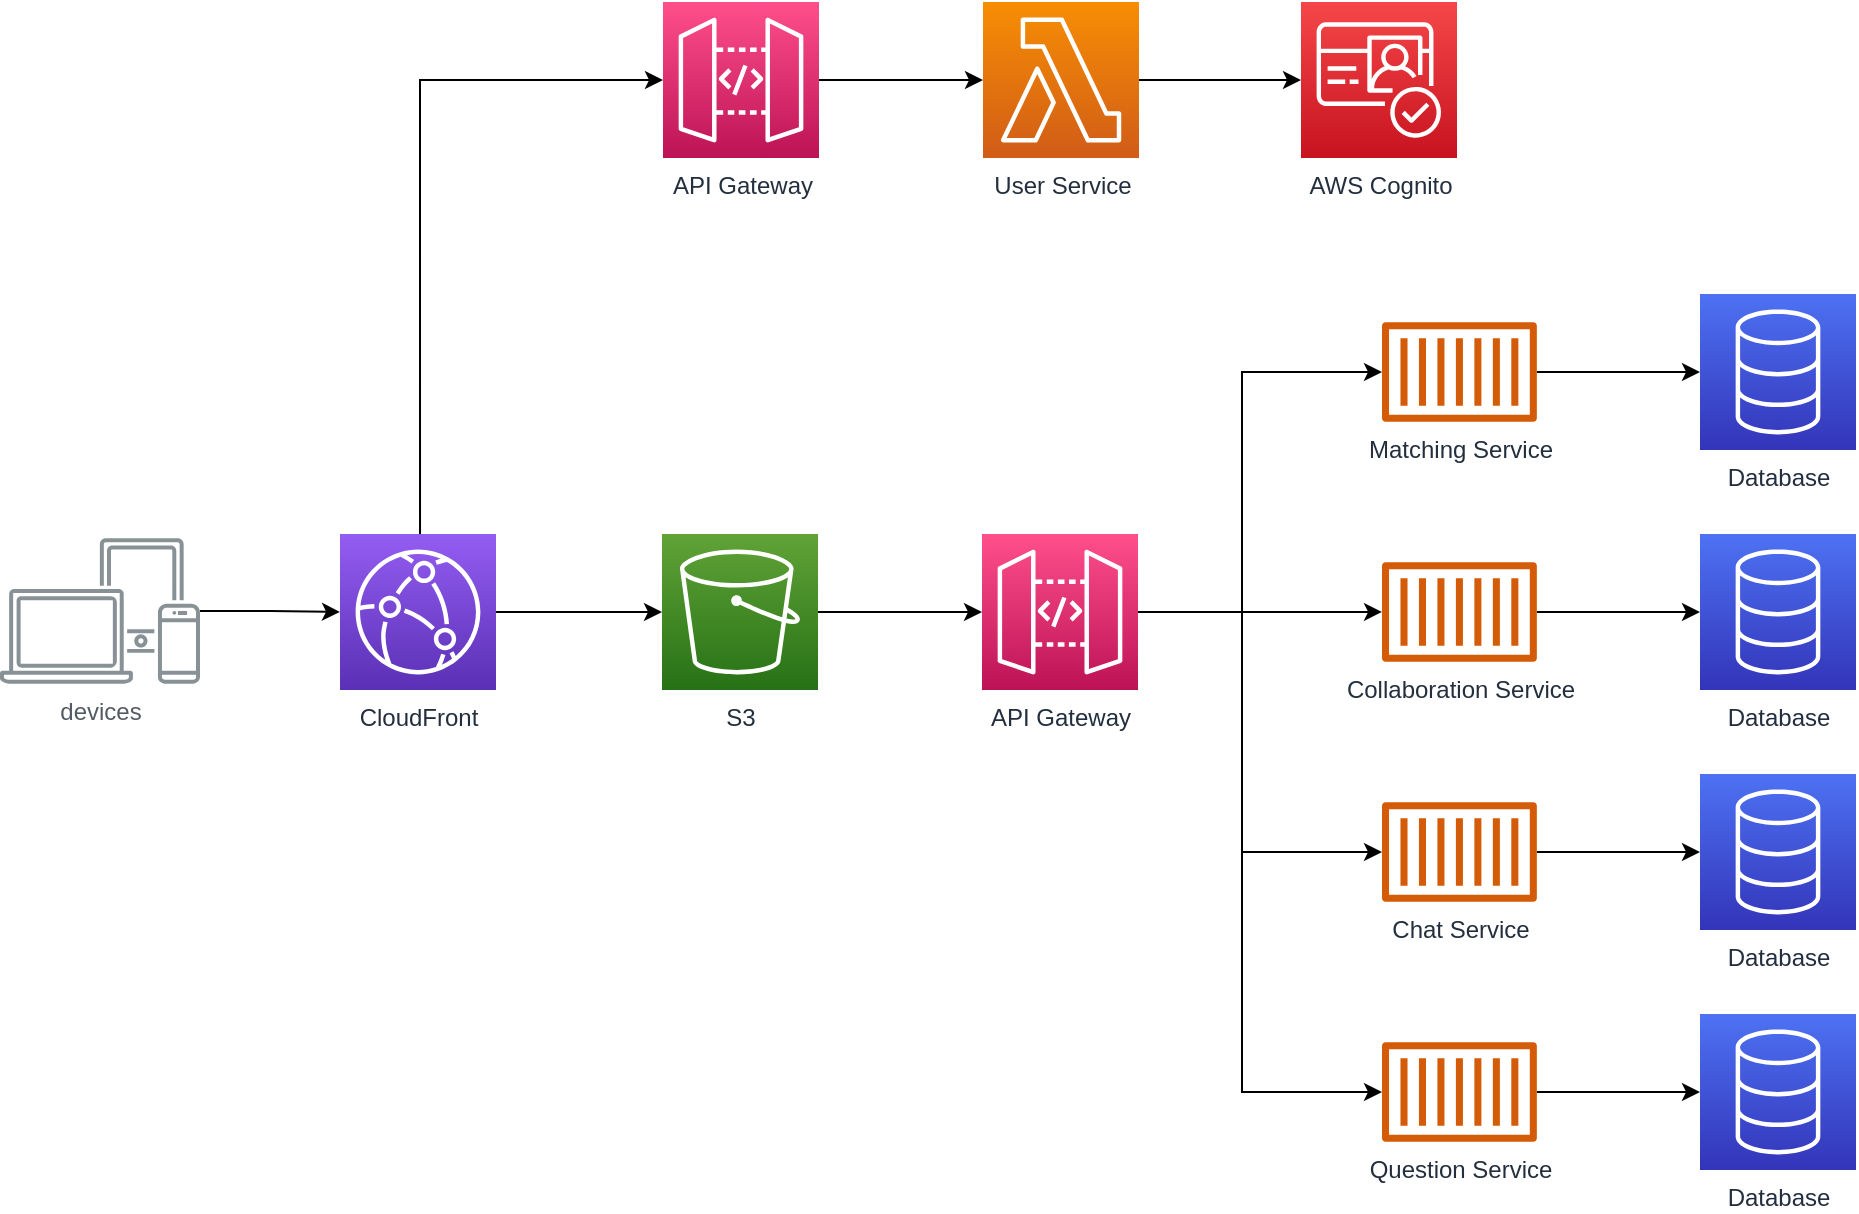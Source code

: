 <mxfile version="20.5.3" type="device" pages="3"><diagram id="Ht1M8jgEwFfnCIfOTk4-" name="Page-1"><mxGraphModel dx="1752" dy="806" grid="1" gridSize="10" guides="1" tooltips="1" connect="1" arrows="1" fold="1" page="1" pageScale="1" pageWidth="1169" pageHeight="827" math="0" shadow="0"><root><mxCell id="0"/><mxCell id="1" parent="0"/><mxCell id="OAlSMbP0hhztYqsrU0av-15" style="edgeStyle=orthogonalEdgeStyle;rounded=0;orthogonalLoop=1;jettySize=auto;html=1;" parent="1" source="OAlSMbP0hhztYqsrU0av-3" target="OAlSMbP0hhztYqsrU0av-8" edge="1"><mxGeometry relative="1" as="geometry"/></mxCell><mxCell id="OAlSMbP0hhztYqsrU0av-3" value="Matching Service" style="sketch=0;outlineConnect=0;fontColor=#232F3E;gradientColor=none;fillColor=#D45B07;strokeColor=none;dashed=0;verticalLabelPosition=bottom;verticalAlign=top;align=center;html=1;fontSize=12;fontStyle=0;aspect=fixed;pointerEvents=1;shape=mxgraph.aws4.container_1;" parent="1" vertex="1"><mxGeometry x="801" y="240" width="77.42" height="50" as="geometry"/></mxCell><mxCell id="OAlSMbP0hhztYqsrU0av-16" style="edgeStyle=orthogonalEdgeStyle;rounded=0;orthogonalLoop=1;jettySize=auto;html=1;" parent="1" source="OAlSMbP0hhztYqsrU0av-4" target="OAlSMbP0hhztYqsrU0av-9" edge="1"><mxGeometry relative="1" as="geometry"/></mxCell><mxCell id="OAlSMbP0hhztYqsrU0av-4" value="Collaboration Service" style="sketch=0;outlineConnect=0;fontColor=#232F3E;gradientColor=none;fillColor=#D45B07;strokeColor=none;dashed=0;verticalLabelPosition=bottom;verticalAlign=top;align=center;html=1;fontSize=12;fontStyle=0;aspect=fixed;pointerEvents=1;shape=mxgraph.aws4.container_1;" parent="1" vertex="1"><mxGeometry x="801" y="360" width="77.42" height="50" as="geometry"/></mxCell><mxCell id="OAlSMbP0hhztYqsrU0av-19" style="edgeStyle=orthogonalEdgeStyle;rounded=0;orthogonalLoop=1;jettySize=auto;html=1;" parent="1" source="OAlSMbP0hhztYqsrU0av-5" target="OAlSMbP0hhztYqsrU0av-10" edge="1"><mxGeometry relative="1" as="geometry"/></mxCell><mxCell id="OAlSMbP0hhztYqsrU0av-5" value="Chat Service" style="sketch=0;outlineConnect=0;fontColor=#232F3E;gradientColor=none;fillColor=#D45B07;strokeColor=none;dashed=0;verticalLabelPosition=bottom;verticalAlign=top;align=center;html=1;fontSize=12;fontStyle=0;aspect=fixed;pointerEvents=1;shape=mxgraph.aws4.container_1;" parent="1" vertex="1"><mxGeometry x="801" y="480" width="77.42" height="50" as="geometry"/></mxCell><mxCell id="OAlSMbP0hhztYqsrU0av-20" style="edgeStyle=orthogonalEdgeStyle;rounded=0;orthogonalLoop=1;jettySize=auto;html=1;" parent="1" source="OAlSMbP0hhztYqsrU0av-6" target="OAlSMbP0hhztYqsrU0av-11" edge="1"><mxGeometry relative="1" as="geometry"/></mxCell><mxCell id="OAlSMbP0hhztYqsrU0av-6" value="Question Service" style="sketch=0;outlineConnect=0;fontColor=#232F3E;gradientColor=none;fillColor=#D45B07;strokeColor=none;dashed=0;verticalLabelPosition=bottom;verticalAlign=top;align=center;html=1;fontSize=12;fontStyle=0;aspect=fixed;pointerEvents=1;shape=mxgraph.aws4.container_1;" parent="1" vertex="1"><mxGeometry x="801" y="600" width="77.42" height="50" as="geometry"/></mxCell><mxCell id="OAlSMbP0hhztYqsrU0av-8" value="Database" style="sketch=0;points=[[0,0,0],[0.25,0,0],[0.5,0,0],[0.75,0,0],[1,0,0],[0,1,0],[0.25,1,0],[0.5,1,0],[0.75,1,0],[1,1,0],[0,0.25,0],[0,0.5,0],[0,0.75,0],[1,0.25,0],[1,0.5,0],[1,0.75,0]];outlineConnect=0;fontColor=#232F3E;gradientColor=#4D72F3;gradientDirection=north;fillColor=#3334B9;strokeColor=#ffffff;dashed=0;verticalLabelPosition=bottom;verticalAlign=top;align=center;html=1;fontSize=12;fontStyle=0;aspect=fixed;shape=mxgraph.aws4.resourceIcon;resIcon=mxgraph.aws4.database;" parent="1" vertex="1"><mxGeometry x="960" y="226" width="78" height="78" as="geometry"/></mxCell><mxCell id="OAlSMbP0hhztYqsrU0av-9" value="Database" style="sketch=0;points=[[0,0,0],[0.25,0,0],[0.5,0,0],[0.75,0,0],[1,0,0],[0,1,0],[0.25,1,0],[0.5,1,0],[0.75,1,0],[1,1,0],[0,0.25,0],[0,0.5,0],[0,0.75,0],[1,0.25,0],[1,0.5,0],[1,0.75,0]];outlineConnect=0;fontColor=#232F3E;gradientColor=#4D72F3;gradientDirection=north;fillColor=#3334B9;strokeColor=#ffffff;dashed=0;verticalLabelPosition=bottom;verticalAlign=top;align=center;html=1;fontSize=12;fontStyle=0;aspect=fixed;shape=mxgraph.aws4.resourceIcon;resIcon=mxgraph.aws4.database;" parent="1" vertex="1"><mxGeometry x="960" y="346" width="78" height="78" as="geometry"/></mxCell><mxCell id="OAlSMbP0hhztYqsrU0av-10" value="Database" style="sketch=0;points=[[0,0,0],[0.25,0,0],[0.5,0,0],[0.75,0,0],[1,0,0],[0,1,0],[0.25,1,0],[0.5,1,0],[0.75,1,0],[1,1,0],[0,0.25,0],[0,0.5,0],[0,0.75,0],[1,0.25,0],[1,0.5,0],[1,0.75,0]];outlineConnect=0;fontColor=#232F3E;gradientColor=#4D72F3;gradientDirection=north;fillColor=#3334B9;strokeColor=#ffffff;dashed=0;verticalLabelPosition=bottom;verticalAlign=top;align=center;html=1;fontSize=12;fontStyle=0;aspect=fixed;shape=mxgraph.aws4.resourceIcon;resIcon=mxgraph.aws4.database;" parent="1" vertex="1"><mxGeometry x="960" y="466" width="78" height="78" as="geometry"/></mxCell><mxCell id="OAlSMbP0hhztYqsrU0av-11" value="Database" style="sketch=0;points=[[0,0,0],[0.25,0,0],[0.5,0,0],[0.75,0,0],[1,0,0],[0,1,0],[0.25,1,0],[0.5,1,0],[0.75,1,0],[1,1,0],[0,0.25,0],[0,0.5,0],[0,0.75,0],[1,0.25,0],[1,0.5,0],[1,0.75,0]];outlineConnect=0;fontColor=#232F3E;gradientColor=#4D72F3;gradientDirection=north;fillColor=#3334B9;strokeColor=#ffffff;dashed=0;verticalLabelPosition=bottom;verticalAlign=top;align=center;html=1;fontSize=12;fontStyle=0;aspect=fixed;shape=mxgraph.aws4.resourceIcon;resIcon=mxgraph.aws4.database;" parent="1" vertex="1"><mxGeometry x="960" y="586" width="78" height="78" as="geometry"/></mxCell><mxCell id="OAlSMbP0hhztYqsrU0av-23" style="edgeStyle=orthogonalEdgeStyle;rounded=0;orthogonalLoop=1;jettySize=auto;html=1;exitX=0.513;exitY=0;exitDx=0;exitDy=0;exitPerimeter=0;entryX=0;entryY=0.5;entryDx=0;entryDy=0;entryPerimeter=0;" parent="1" source="OAlSMbP0hhztYqsrU0av-30" target="r-WYDlEVK5MZurtj3cDr-5" edge="1"><mxGeometry relative="1" as="geometry"><Array as="points"><mxPoint x="320" y="119"/></Array><mxPoint x="470" y="145" as="targetPoint"/></mxGeometry></mxCell><mxCell id="OAlSMbP0hhztYqsrU0av-24" style="edgeStyle=orthogonalEdgeStyle;rounded=0;orthogonalLoop=1;jettySize=auto;html=1;" parent="1" source="OAlSMbP0hhztYqsrU0av-21" target="OAlSMbP0hhztYqsrU0av-3" edge="1"><mxGeometry relative="1" as="geometry"><Array as="points"><mxPoint x="731" y="385"/><mxPoint x="731" y="265"/></Array></mxGeometry></mxCell><mxCell id="OAlSMbP0hhztYqsrU0av-25" style="edgeStyle=orthogonalEdgeStyle;rounded=0;orthogonalLoop=1;jettySize=auto;html=1;" parent="1" source="OAlSMbP0hhztYqsrU0av-21" target="OAlSMbP0hhztYqsrU0av-4" edge="1"><mxGeometry relative="1" as="geometry"/></mxCell><mxCell id="OAlSMbP0hhztYqsrU0av-26" style="edgeStyle=orthogonalEdgeStyle;rounded=0;orthogonalLoop=1;jettySize=auto;html=1;" parent="1" source="OAlSMbP0hhztYqsrU0av-21" target="OAlSMbP0hhztYqsrU0av-5" edge="1"><mxGeometry relative="1" as="geometry"><Array as="points"><mxPoint x="731" y="385"/><mxPoint x="731" y="505"/></Array></mxGeometry></mxCell><mxCell id="OAlSMbP0hhztYqsrU0av-27" style="edgeStyle=orthogonalEdgeStyle;rounded=0;orthogonalLoop=1;jettySize=auto;html=1;" parent="1" source="OAlSMbP0hhztYqsrU0av-21" target="OAlSMbP0hhztYqsrU0av-6" edge="1"><mxGeometry relative="1" as="geometry"><Array as="points"><mxPoint x="731" y="385"/><mxPoint x="731" y="625"/></Array></mxGeometry></mxCell><mxCell id="OAlSMbP0hhztYqsrU0av-21" value="API Gateway" style="sketch=0;points=[[0,0,0],[0.25,0,0],[0.5,0,0],[0.75,0,0],[1,0,0],[0,1,0],[0.25,1,0],[0.5,1,0],[0.75,1,0],[1,1,0],[0,0.25,0],[0,0.5,0],[0,0.75,0],[1,0.25,0],[1,0.5,0],[1,0.75,0]];outlineConnect=0;fontColor=#232F3E;gradientColor=#FF4F8B;gradientDirection=north;fillColor=#BC1356;strokeColor=#ffffff;dashed=0;verticalLabelPosition=bottom;verticalAlign=top;align=center;html=1;fontSize=12;fontStyle=0;aspect=fixed;shape=mxgraph.aws4.resourceIcon;resIcon=mxgraph.aws4.api_gateway;" parent="1" vertex="1"><mxGeometry x="601" y="346" width="78" height="78" as="geometry"/></mxCell><mxCell id="OAlSMbP0hhztYqsrU0av-29" style="edgeStyle=orthogonalEdgeStyle;rounded=0;orthogonalLoop=1;jettySize=auto;html=1;entryX=0;entryY=0.5;entryDx=0;entryDy=0;entryPerimeter=0;" parent="1" source="OAlSMbP0hhztYqsrU0av-28" target="OAlSMbP0hhztYqsrU0av-21" edge="1"><mxGeometry relative="1" as="geometry"/></mxCell><mxCell id="OAlSMbP0hhztYqsrU0av-28" value="S3" style="sketch=0;points=[[0,0,0],[0.25,0,0],[0.5,0,0],[0.75,0,0],[1,0,0],[0,1,0],[0.25,1,0],[0.5,1,0],[0.75,1,0],[1,1,0],[0,0.25,0],[0,0.5,0],[0,0.75,0],[1,0.25,0],[1,0.5,0],[1,0.75,0]];outlineConnect=0;fontColor=#232F3E;gradientColor=#60A337;gradientDirection=north;fillColor=#277116;strokeColor=#ffffff;dashed=0;verticalLabelPosition=bottom;verticalAlign=top;align=center;html=1;fontSize=12;fontStyle=0;aspect=fixed;shape=mxgraph.aws4.resourceIcon;resIcon=mxgraph.aws4.s3;" parent="1" vertex="1"><mxGeometry x="441" y="346" width="78" height="78" as="geometry"/></mxCell><mxCell id="OAlSMbP0hhztYqsrU0av-31" value="" style="edgeStyle=orthogonalEdgeStyle;rounded=0;orthogonalLoop=1;jettySize=auto;html=1;" parent="1" source="OAlSMbP0hhztYqsrU0av-30" target="OAlSMbP0hhztYqsrU0av-28" edge="1"><mxGeometry relative="1" as="geometry"/></mxCell><mxCell id="OAlSMbP0hhztYqsrU0av-30" value="CloudFront" style="sketch=0;points=[[0,0,0],[0.25,0,0],[0.5,0,0],[0.75,0,0],[1,0,0],[0,1,0],[0.25,1,0],[0.5,1,0],[0.75,1,0],[1,1,0],[0,0.25,0],[0,0.5,0],[0,0.75,0],[1,0.25,0],[1,0.5,0],[1,0.75,0]];outlineConnect=0;fontColor=#232F3E;gradientColor=#945DF2;gradientDirection=north;fillColor=#5A30B5;strokeColor=#ffffff;dashed=0;verticalLabelPosition=bottom;verticalAlign=top;align=center;html=1;fontSize=12;fontStyle=0;aspect=fixed;shape=mxgraph.aws4.resourceIcon;resIcon=mxgraph.aws4.cloudfront;" parent="1" vertex="1"><mxGeometry x="280" y="346" width="78" height="78" as="geometry"/></mxCell><mxCell id="OAlSMbP0hhztYqsrU0av-34" style="edgeStyle=orthogonalEdgeStyle;rounded=0;orthogonalLoop=1;jettySize=auto;html=1;entryX=0;entryY=0.5;entryDx=0;entryDy=0;entryPerimeter=0;" parent="1" source="OAlSMbP0hhztYqsrU0av-33" target="OAlSMbP0hhztYqsrU0av-30" edge="1"><mxGeometry relative="1" as="geometry"/></mxCell><mxCell id="OAlSMbP0hhztYqsrU0av-33" value="devices" style="sketch=0;outlineConnect=0;gradientColor=none;fontColor=#545B64;strokeColor=none;fillColor=#879196;dashed=0;verticalLabelPosition=bottom;verticalAlign=top;align=center;html=1;fontSize=12;fontStyle=0;aspect=fixed;shape=mxgraph.aws4.illustration_devices;pointerEvents=1" parent="1" vertex="1"><mxGeometry x="110" y="348" width="100" height="73" as="geometry"/></mxCell><mxCell id="r-WYDlEVK5MZurtj3cDr-8" style="edgeStyle=orthogonalEdgeStyle;rounded=0;orthogonalLoop=1;jettySize=auto;html=1;" parent="1" source="r-WYDlEVK5MZurtj3cDr-5" target="r-WYDlEVK5MZurtj3cDr-6" edge="1"><mxGeometry relative="1" as="geometry"/></mxCell><mxCell id="r-WYDlEVK5MZurtj3cDr-5" value="API Gateway" style="sketch=0;points=[[0,0,0],[0.25,0,0],[0.5,0,0],[0.75,0,0],[1,0,0],[0,1,0],[0.25,1,0],[0.5,1,0],[0.75,1,0],[1,1,0],[0,0.25,0],[0,0.5,0],[0,0.75,0],[1,0.25,0],[1,0.5,0],[1,0.75,0]];outlineConnect=0;fontColor=#232F3E;gradientColor=#FF4F8B;gradientDirection=north;fillColor=#BC1356;strokeColor=#ffffff;dashed=0;verticalLabelPosition=bottom;verticalAlign=top;align=center;html=1;fontSize=12;fontStyle=0;aspect=fixed;shape=mxgraph.aws4.resourceIcon;resIcon=mxgraph.aws4.api_gateway;" parent="1" vertex="1"><mxGeometry x="441.5" y="80" width="78" height="78" as="geometry"/></mxCell><mxCell id="r-WYDlEVK5MZurtj3cDr-9" style="edgeStyle=orthogonalEdgeStyle;rounded=0;orthogonalLoop=1;jettySize=auto;html=1;" parent="1" source="r-WYDlEVK5MZurtj3cDr-6" target="r-WYDlEVK5MZurtj3cDr-7" edge="1"><mxGeometry relative="1" as="geometry"/></mxCell><mxCell id="r-WYDlEVK5MZurtj3cDr-6" value="User Service" style="sketch=0;points=[[0,0,0],[0.25,0,0],[0.5,0,0],[0.75,0,0],[1,0,0],[0,1,0],[0.25,1,0],[0.5,1,0],[0.75,1,0],[1,1,0],[0,0.25,0],[0,0.5,0],[0,0.75,0],[1,0.25,0],[1,0.5,0],[1,0.75,0]];outlineConnect=0;fontColor=#232F3E;gradientColor=#F78E04;gradientDirection=north;fillColor=#D05C17;strokeColor=#ffffff;dashed=0;verticalLabelPosition=bottom;verticalAlign=top;align=center;html=1;fontSize=12;fontStyle=0;aspect=fixed;shape=mxgraph.aws4.resourceIcon;resIcon=mxgraph.aws4.lambda;" parent="1" vertex="1"><mxGeometry x="601.5" y="80" width="78" height="78" as="geometry"/></mxCell><mxCell id="r-WYDlEVK5MZurtj3cDr-7" value="AWS Cognito" style="sketch=0;points=[[0,0,0],[0.25,0,0],[0.5,0,0],[0.75,0,0],[1,0,0],[0,1,0],[0.25,1,0],[0.5,1,0],[0.75,1,0],[1,1,0],[0,0.25,0],[0,0.5,0],[0,0.75,0],[1,0.25,0],[1,0.5,0],[1,0.75,0]];outlineConnect=0;fontColor=#232F3E;gradientColor=#F54749;gradientDirection=north;fillColor=#C7131F;strokeColor=#ffffff;dashed=0;verticalLabelPosition=bottom;verticalAlign=top;align=center;html=1;fontSize=12;fontStyle=0;aspect=fixed;shape=mxgraph.aws4.resourceIcon;resIcon=mxgraph.aws4.cognito;" parent="1" vertex="1"><mxGeometry x="760.5" y="80" width="78" height="78" as="geometry"/></mxCell></root></mxGraphModel></diagram><diagram id="nj-pyFScBy2kgbqHo-St" name="Page-2"><mxGraphModel dx="1752" dy="806" grid="1" gridSize="10" guides="1" tooltips="1" connect="1" arrows="1" fold="1" page="1" pageScale="1" pageWidth="1100" pageHeight="850" math="0" shadow="0"><root><mxCell id="0"/><mxCell id="1" parent="0"/><mxCell id="13Nll9G0Ff_4-WkzAJmr-3" value="Docker&#10;(localhost)" style="fillColor=none;strokeColor=#147EBA;dashed=1;verticalAlign=top;fontStyle=1;fontColor=#147EBA;" parent="1" vertex="1"><mxGeometry x="400" y="210" width="410" height="470" as="geometry"/></mxCell><mxCell id="13Nll9G0Ff_4-WkzAJmr-6" style="edgeStyle=orthogonalEdgeStyle;rounded=0;orthogonalLoop=1;jettySize=auto;html=1;entryX=-0.003;entryY=0.403;entryDx=0;entryDy=0;entryPerimeter=0;" parent="1" source="BjRmKaG5I35Ta-cj3zXC-2" target="13Nll9G0Ff_4-WkzAJmr-4" edge="1"><mxGeometry relative="1" as="geometry"><Array as="points"><mxPoint x="834" y="265"/><mxPoint x="834" y="436"/></Array></mxGeometry></mxCell><mxCell id="13Nll9G0Ff_4-WkzAJmr-7" value="publish" style="edgeLabel;html=1;align=center;verticalAlign=middle;resizable=0;points=[];" parent="13Nll9G0Ff_4-WkzAJmr-6" vertex="1" connectable="0"><mxGeometry x="-0.837" relative="1" as="geometry"><mxPoint x="8" y="-8" as="offset"/></mxGeometry></mxCell><mxCell id="BjRmKaG5I35Ta-cj3zXC-2" value="matching-service" style="sketch=0;outlineConnect=0;fontColor=#232F3E;gradientColor=none;fillColor=#D45B07;strokeColor=none;dashed=0;verticalLabelPosition=bottom;verticalAlign=top;align=center;html=1;fontSize=12;fontStyle=0;aspect=fixed;pointerEvents=1;shape=mxgraph.aws4.container_1;" parent="1" vertex="1"><mxGeometry x="662" y="240" width="77.42" height="50" as="geometry"/></mxCell><mxCell id="BjRmKaG5I35Ta-cj3zXC-4" value="collab-service" style="sketch=0;outlineConnect=0;fontColor=#232F3E;gradientColor=none;fillColor=#D45B07;strokeColor=none;dashed=0;verticalLabelPosition=bottom;verticalAlign=top;align=center;html=1;fontSize=12;fontStyle=0;aspect=fixed;pointerEvents=1;shape=mxgraph.aws4.container_1;" parent="1" vertex="1"><mxGeometry x="662" y="360" width="77.42" height="50" as="geometry"/></mxCell><mxCell id="BjRmKaG5I35Ta-cj3zXC-6" value="chat-service" style="sketch=0;outlineConnect=0;fontColor=#232F3E;gradientColor=none;fillColor=#D45B07;strokeColor=none;dashed=0;verticalLabelPosition=bottom;verticalAlign=top;align=center;html=1;fontSize=12;fontStyle=0;aspect=fixed;pointerEvents=1;shape=mxgraph.aws4.container_1;" parent="1" vertex="1"><mxGeometry x="662" y="480" width="77.42" height="50" as="geometry"/></mxCell><mxCell id="BjRmKaG5I35Ta-cj3zXC-7" style="edgeStyle=orthogonalEdgeStyle;rounded=0;orthogonalLoop=1;jettySize=auto;html=1;" parent="1" source="BjRmKaG5I35Ta-cj3zXC-8" target="BjRmKaG5I35Ta-cj3zXC-12" edge="1"><mxGeometry relative="1" as="geometry"><Array as="points"><mxPoint x="880" y="640"/><mxPoint x="880" y="640"/></Array></mxGeometry></mxCell><mxCell id="13Nll9G0Ff_4-WkzAJmr-8" style="edgeStyle=orthogonalEdgeStyle;rounded=0;orthogonalLoop=1;jettySize=auto;html=1;" parent="1" source="BjRmKaG5I35Ta-cj3zXC-8" target="13Nll9G0Ff_4-WkzAJmr-4" edge="1"><mxGeometry relative="1" as="geometry"><Array as="points"><mxPoint x="834" y="620"/><mxPoint x="834" y="460"/></Array></mxGeometry></mxCell><mxCell id="13Nll9G0Ff_4-WkzAJmr-10" value="subscribe" style="edgeLabel;html=1;align=center;verticalAlign=middle;resizable=0;points=[];" parent="13Nll9G0Ff_4-WkzAJmr-8" vertex="1" connectable="0"><mxGeometry x="-0.817" y="4" relative="1" as="geometry"><mxPoint x="3" y="-5" as="offset"/></mxGeometry></mxCell><mxCell id="BjRmKaG5I35Ta-cj3zXC-8" value="question-service" style="sketch=0;outlineConnect=0;fontColor=#232F3E;gradientColor=none;fillColor=#D45B07;strokeColor=none;dashed=0;verticalLabelPosition=bottom;verticalAlign=top;align=center;html=1;fontSize=12;fontStyle=0;aspect=fixed;pointerEvents=1;shape=mxgraph.aws4.container_1;" parent="1" vertex="1"><mxGeometry x="662" y="600" width="77.42" height="50" as="geometry"/></mxCell><mxCell id="BjRmKaG5I35Ta-cj3zXC-13" style="edgeStyle=orthogonalEdgeStyle;rounded=0;orthogonalLoop=1;jettySize=auto;html=1;entryX=0;entryY=0.5;entryDx=0;entryDy=0;" parent="1" source="4zHdeO2BaDh9UUtWQ4QL-1" target="BjRmKaG5I35Ta-cj3zXC-31" edge="1"><mxGeometry relative="1" as="geometry"><Array as="points"><mxPoint x="320" y="90"/></Array><mxPoint x="400" y="119" as="targetPoint"/><mxPoint x="320.014" y="346" as="sourcePoint"/></mxGeometry></mxCell><mxCell id="BjRmKaG5I35Ta-cj3zXC-14" style="edgeStyle=orthogonalEdgeStyle;rounded=0;orthogonalLoop=1;jettySize=auto;html=1;" parent="1" target="BjRmKaG5I35Ta-cj3zXC-2" edge="1"><mxGeometry relative="1" as="geometry"><Array as="points"><mxPoint x="592" y="385"/><mxPoint x="592" y="265"/></Array><mxPoint x="540" y="385" as="sourcePoint"/></mxGeometry></mxCell><mxCell id="4zHdeO2BaDh9UUtWQ4QL-4" value="8001" style="edgeLabel;html=1;align=center;verticalAlign=middle;resizable=0;points=[];" parent="BjRmKaG5I35Ta-cj3zXC-14" vertex="1" connectable="0"><mxGeometry x="0.855" y="9" relative="1" as="geometry"><mxPoint x="-9" y="1" as="offset"/></mxGeometry></mxCell><mxCell id="BjRmKaG5I35Ta-cj3zXC-15" style="edgeStyle=orthogonalEdgeStyle;rounded=0;orthogonalLoop=1;jettySize=auto;html=1;" parent="1" target="BjRmKaG5I35Ta-cj3zXC-4" edge="1"><mxGeometry relative="1" as="geometry"><mxPoint x="540" y="385" as="sourcePoint"/></mxGeometry></mxCell><mxCell id="4zHdeO2BaDh9UUtWQ4QL-5" value="4001" style="edgeLabel;html=1;align=center;verticalAlign=middle;resizable=0;points=[];" parent="BjRmKaG5I35Ta-cj3zXC-15" vertex="1" connectable="0"><mxGeometry x="0.647" relative="1" as="geometry"><mxPoint x="-6" y="-8" as="offset"/></mxGeometry></mxCell><mxCell id="BjRmKaG5I35Ta-cj3zXC-16" style="edgeStyle=orthogonalEdgeStyle;rounded=0;orthogonalLoop=1;jettySize=auto;html=1;" parent="1" target="BjRmKaG5I35Ta-cj3zXC-6" edge="1"><mxGeometry relative="1" as="geometry"><Array as="points"><mxPoint x="592" y="385"/><mxPoint x="592" y="505"/></Array><mxPoint x="540" y="385" as="sourcePoint"/></mxGeometry></mxCell><mxCell id="BjRmKaG5I35Ta-cj3zXC-17" style="edgeStyle=orthogonalEdgeStyle;rounded=0;orthogonalLoop=1;jettySize=auto;html=1;" parent="1" target="BjRmKaG5I35Ta-cj3zXC-8" edge="1"><mxGeometry relative="1" as="geometry"><Array as="points"><mxPoint x="592" y="385"/><mxPoint x="592" y="625"/></Array><mxPoint x="540" y="385" as="sourcePoint"/></mxGeometry></mxCell><mxCell id="BjRmKaG5I35Ta-cj3zXC-19" style="edgeStyle=orthogonalEdgeStyle;rounded=0;orthogonalLoop=1;jettySize=auto;html=1;entryX=0;entryY=0.5;entryDx=0;entryDy=0;entryPerimeter=0;exitX=1;exitY=0.5;exitDx=0;exitDy=0;exitPerimeter=0;" parent="1" edge="1"><mxGeometry relative="1" as="geometry"><mxPoint x="358" y="385" as="sourcePoint"/><mxPoint x="462" y="385" as="targetPoint"/></mxGeometry></mxCell><mxCell id="4zHdeO2BaDh9UUtWQ4QL-3" value="3001" style="edgeLabel;html=1;align=center;verticalAlign=middle;resizable=0;points=[];" parent="BjRmKaG5I35Ta-cj3zXC-19" vertex="1" connectable="0"><mxGeometry x="0.182" y="4" relative="1" as="geometry"><mxPoint x="21" y="-11" as="offset"/></mxGeometry></mxCell><mxCell id="BjRmKaG5I35Ta-cj3zXC-23" style="edgeStyle=orthogonalEdgeStyle;rounded=0;orthogonalLoop=1;jettySize=auto;html=1;entryX=0;entryY=0.5;entryDx=0;entryDy=0;entryPerimeter=0;" parent="1" source="BjRmKaG5I35Ta-cj3zXC-24" edge="1"><mxGeometry relative="1" as="geometry"><mxPoint x="280" y="385" as="targetPoint"/></mxGeometry></mxCell><mxCell id="BjRmKaG5I35Ta-cj3zXC-24" value="devices" style="sketch=0;outlineConnect=0;gradientColor=none;fontColor=#545B64;strokeColor=none;fillColor=#879196;dashed=0;verticalLabelPosition=bottom;verticalAlign=top;align=center;html=1;fontSize=12;fontStyle=0;aspect=fixed;shape=mxgraph.aws4.illustration_devices;pointerEvents=1" parent="1" vertex="1"><mxGeometry x="110" y="348" width="100" height="73" as="geometry"/></mxCell><mxCell id="BjRmKaG5I35Ta-cj3zXC-27" style="edgeStyle=orthogonalEdgeStyle;rounded=0;orthogonalLoop=1;jettySize=auto;html=1;" parent="1" edge="1"><mxGeometry relative="1" as="geometry"><mxPoint x="760.5" y="119" as="targetPoint"/></mxGeometry></mxCell><mxCell id="BjRmKaG5I35Ta-cj3zXC-31" value="Auth0" style="shape=image;verticalLabelPosition=bottom;labelBackgroundColor=default;verticalAlign=top;aspect=fixed;imageAspect=0;image=https://seeklogo.com/images/A/auth0-logo-CB96B17A7D-seeklogo.com.png;" parent="1" vertex="1"><mxGeometry x="440" y="40" width="90" height="100" as="geometry"/></mxCell><mxCell id="4zHdeO2BaDh9UUtWQ4QL-1" value="frontend" style="sketch=0;outlineConnect=0;fontColor=#232F3E;gradientColor=none;fillColor=#D45B07;strokeColor=none;dashed=0;verticalLabelPosition=bottom;verticalAlign=top;align=center;html=1;fontSize=12;fontStyle=0;aspect=fixed;pointerEvents=1;shape=mxgraph.aws4.container_1;" parent="1" vertex="1"><mxGeometry x="280" y="359.5" width="77.42" height="50" as="geometry"/></mxCell><mxCell id="4zHdeO2BaDh9UUtWQ4QL-2" value="api-gateway" style="sketch=0;outlineConnect=0;fontColor=#232F3E;gradientColor=none;fillColor=#D45B07;strokeColor=none;dashed=0;verticalLabelPosition=bottom;verticalAlign=top;align=center;html=1;fontSize=12;fontStyle=0;aspect=fixed;pointerEvents=1;shape=mxgraph.aws4.container_1;" parent="1" vertex="1"><mxGeometry x="462" y="359.5" width="77.42" height="50" as="geometry"/></mxCell><mxCell id="4zHdeO2BaDh9UUtWQ4QL-6" value="5001" style="edgeLabel;html=1;align=center;verticalAlign=middle;resizable=0;points=[];" parent="1" vertex="1" connectable="0"><mxGeometry x="634.999" y="496.996" as="geometry"/></mxCell><mxCell id="4zHdeO2BaDh9UUtWQ4QL-7" value="6001" style="edgeLabel;html=1;align=center;verticalAlign=middle;resizable=0;points=[];" parent="1" vertex="1" connectable="0"><mxGeometry x="634.999" y="616.996" as="geometry"/></mxCell><mxCell id="13Nll9G0Ff_4-WkzAJmr-4" value="Redis Stack" style="sketch=0;aspect=fixed;html=1;points=[];align=center;image;fontSize=12;image=img/lib/mscae/Cache_Redis_Product.svg;" parent="1" vertex="1"><mxGeometry x="928" y="409.5" width="78" height="65.52" as="geometry"/></mxCell><mxCell id="13Nll9G0Ff_4-WkzAJmr-5" value="Cloud services" style="points=[[0,0],[0.25,0],[0.5,0],[0.75,0],[1,0],[1,0.25],[1,0.5],[1,0.75],[1,1],[0.75,1],[0.5,1],[0.25,1],[0,1],[0,0.75],[0,0.5],[0,0.25]];outlineConnect=0;gradientColor=none;html=1;whiteSpace=wrap;fontSize=12;fontStyle=0;container=1;pointerEvents=0;collapsible=0;recursiveResize=0;shape=mxgraph.aws4.group;grIcon=mxgraph.aws4.group_aws_cloud;strokeColor=#232F3E;fillColor=none;verticalAlign=top;align=left;spacingLeft=30;fontColor=#232F3E;dashed=0;" parent="1" vertex="1"><mxGeometry x="880" y="360" width="160" height="360" as="geometry"/></mxCell><mxCell id="BjRmKaG5I35Ta-cj3zXC-12" value="MongoDB Atlas" style="sketch=0;points=[[0,0,0],[0.25,0,0],[0.5,0,0],[0.75,0,0],[1,0,0],[0,1,0],[0.25,1,0],[0.5,1,0],[0.75,1,0],[1,1,0],[0,0.25,0],[0,0.5,0],[0,0.75,0],[1,0.25,0],[1,0.5,0],[1,0.75,0]];outlineConnect=0;fontColor=#232F3E;gradientColor=#4D72F3;gradientDirection=north;fillColor=#3334B9;strokeColor=#ffffff;dashed=0;verticalLabelPosition=bottom;verticalAlign=top;align=center;html=1;fontSize=12;fontStyle=0;aspect=fixed;shape=mxgraph.aws4.resourceIcon;resIcon=mxgraph.aws4.database;" parent="13Nll9G0Ff_4-WkzAJmr-5" vertex="1"><mxGeometry x="48" y="240" width="78" height="78" as="geometry"/></mxCell></root></mxGraphModel></diagram><diagram id="NAT-sRKenqCXmM1yqtnD" name="Page-3"><mxGraphModel dx="1752" dy="1656" grid="1" gridSize="10" guides="1" tooltips="1" connect="1" arrows="1" fold="1" page="1" pageScale="1" pageWidth="1100" pageHeight="850" math="0" shadow="0"><root><mxCell id="0"/><mxCell id="1" parent="0"/><mxCell id="fewYWxp-ChJxbpLHNBb_-30" style="edgeStyle=orthogonalEdgeStyle;rounded=0;orthogonalLoop=1;jettySize=auto;html=1;entryX=0;entryY=0.5;entryDx=0;entryDy=0;entryPerimeter=0;" parent="1" source="C_mtPjm8RLn-oiGF0vET-5" target="C_mtPjm8RLn-oiGF0vET-4" edge="1"><mxGeometry relative="1" as="geometry"><Array as="points"><mxPoint x="379" y="199"/><mxPoint x="379" y="109"/></Array></mxGeometry></mxCell><mxCell id="fewYWxp-ChJxbpLHNBb_-49" value="Get frontend" style="edgeLabel;html=1;align=center;verticalAlign=middle;resizable=0;points=[];" parent="fewYWxp-ChJxbpLHNBb_-30" vertex="1" connectable="0"><mxGeometry x="0.465" y="1" relative="1" as="geometry"><mxPoint x="5" y="-7" as="offset"/></mxGeometry></mxCell><mxCell id="C_mtPjm8RLn-oiGF0vET-5" value="CloudFront" style="sketch=0;points=[[0,0,0],[0.25,0,0],[0.5,0,0],[0.75,0,0],[1,0,0],[0,1,0],[0.25,1,0],[0.5,1,0],[0.75,1,0],[1,1,0],[0,0.25,0],[0,0.5,0],[0,0.75,0],[1,0.25,0],[1,0.5,0],[1,0.75,0]];outlineConnect=0;fontColor=#232F3E;gradientColor=#945DF2;gradientDirection=north;fillColor=#5A30B5;strokeColor=#ffffff;dashed=0;verticalLabelPosition=bottom;verticalAlign=top;align=center;html=1;fontSize=12;fontStyle=0;aspect=fixed;shape=mxgraph.aws4.resourceIcon;resIcon=mxgraph.aws4.cloudfront;" parent="1" vertex="1"><mxGeometry x="280" y="160" width="78" height="78" as="geometry"/></mxCell><mxCell id="fewYWxp-ChJxbpLHNBb_-1" value="Docker" style="fillColor=none;strokeColor=#147EBA;dashed=1;verticalAlign=top;fontStyle=0;fontColor=#147EBA;" parent="1" vertex="1"><mxGeometry x="720" y="166" width="350" height="460" as="geometry"/></mxCell><mxCell id="fewYWxp-ChJxbpLHNBb_-2" style="edgeStyle=orthogonalEdgeStyle;rounded=0;orthogonalLoop=1;jettySize=auto;html=1;entryX=-0.003;entryY=0.403;entryDx=0;entryDy=0;entryPerimeter=0;" parent="1" source="fewYWxp-ChJxbpLHNBb_-4" target="fewYWxp-ChJxbpLHNBb_-27" edge="1"><mxGeometry relative="1" as="geometry"><Array as="points"><mxPoint x="1094" y="215"/><mxPoint x="1094" y="386"/></Array></mxGeometry></mxCell><mxCell id="fewYWxp-ChJxbpLHNBb_-3" value="publish" style="edgeLabel;html=1;align=center;verticalAlign=middle;resizable=0;points=[];" parent="fewYWxp-ChJxbpLHNBb_-2" vertex="1" connectable="0"><mxGeometry x="-0.837" relative="1" as="geometry"><mxPoint x="8" y="-9" as="offset"/></mxGeometry></mxCell><mxCell id="fewYWxp-ChJxbpLHNBb_-4" value="matching-service" style="sketch=0;outlineConnect=0;fontColor=#232F3E;gradientColor=none;fillColor=#D45B07;strokeColor=none;dashed=0;verticalLabelPosition=bottom;verticalAlign=top;align=center;html=1;fontSize=12;fontStyle=0;aspect=fixed;pointerEvents=1;shape=mxgraph.aws4.container_1;" parent="1" vertex="1"><mxGeometry x="922" y="190" width="77.42" height="50" as="geometry"/></mxCell><mxCell id="fewYWxp-ChJxbpLHNBb_-5" value="collab-service" style="sketch=0;outlineConnect=0;fontColor=#232F3E;gradientColor=none;fillColor=#D45B07;strokeColor=none;dashed=0;verticalLabelPosition=bottom;verticalAlign=top;align=center;html=1;fontSize=12;fontStyle=0;aspect=fixed;pointerEvents=1;shape=mxgraph.aws4.container_1;" parent="1" vertex="1"><mxGeometry x="922" y="310" width="77.42" height="50" as="geometry"/></mxCell><mxCell id="fewYWxp-ChJxbpLHNBb_-6" value="chat-service" style="sketch=0;outlineConnect=0;fontColor=#232F3E;gradientColor=none;fillColor=#D45B07;strokeColor=none;dashed=0;verticalLabelPosition=bottom;verticalAlign=top;align=center;html=1;fontSize=12;fontStyle=0;aspect=fixed;pointerEvents=1;shape=mxgraph.aws4.container_1;" parent="1" vertex="1"><mxGeometry x="922" y="430" width="77.42" height="50" as="geometry"/></mxCell><mxCell id="fewYWxp-ChJxbpLHNBb_-7" style="edgeStyle=orthogonalEdgeStyle;rounded=0;orthogonalLoop=1;jettySize=auto;html=1;" parent="1" source="fewYWxp-ChJxbpLHNBb_-10" target="fewYWxp-ChJxbpLHNBb_-29" edge="1"><mxGeometry relative="1" as="geometry"><Array as="points"><mxPoint x="1140" y="590"/><mxPoint x="1140" y="590"/></Array></mxGeometry></mxCell><mxCell id="fewYWxp-ChJxbpLHNBb_-8" style="edgeStyle=orthogonalEdgeStyle;rounded=0;orthogonalLoop=1;jettySize=auto;html=1;" parent="1" source="fewYWxp-ChJxbpLHNBb_-10" target="fewYWxp-ChJxbpLHNBb_-27" edge="1"><mxGeometry relative="1" as="geometry"><Array as="points"><mxPoint x="1094" y="570"/><mxPoint x="1094" y="410"/></Array></mxGeometry></mxCell><mxCell id="fewYWxp-ChJxbpLHNBb_-9" value="subscribe" style="edgeLabel;html=1;align=center;verticalAlign=middle;resizable=0;points=[];" parent="fewYWxp-ChJxbpLHNBb_-8" vertex="1" connectable="0"><mxGeometry x="-0.817" y="4" relative="1" as="geometry"><mxPoint x="3" y="-5" as="offset"/></mxGeometry></mxCell><mxCell id="fewYWxp-ChJxbpLHNBb_-10" value="question-service" style="sketch=0;outlineConnect=0;fontColor=#232F3E;gradientColor=none;fillColor=#D45B07;strokeColor=none;dashed=0;verticalLabelPosition=bottom;verticalAlign=top;align=center;html=1;fontSize=12;fontStyle=0;aspect=fixed;pointerEvents=1;shape=mxgraph.aws4.container_1;" parent="1" vertex="1"><mxGeometry x="922" y="550" width="77.42" height="50" as="geometry"/></mxCell><mxCell id="fewYWxp-ChJxbpLHNBb_-11" style="edgeStyle=orthogonalEdgeStyle;rounded=0;orthogonalLoop=1;jettySize=auto;html=1;entryX=0;entryY=0.5;entryDx=0;entryDy=0;exitX=0.5;exitY=0;exitDx=0;exitDy=0;exitPerimeter=0;" parent="1" source="C_mtPjm8RLn-oiGF0vET-5" target="fewYWxp-ChJxbpLHNBb_-22" edge="1"><mxGeometry relative="1" as="geometry"><Array as="points"><mxPoint x="319" y="-20"/></Array><mxPoint x="610" y="69" as="targetPoint"/><mxPoint x="319" y="250" as="sourcePoint"/></mxGeometry></mxCell><mxCell id="fewYWxp-ChJxbpLHNBb_-12" style="edgeStyle=orthogonalEdgeStyle;rounded=0;orthogonalLoop=1;jettySize=auto;html=1;" parent="1" source="fewYWxp-ChJxbpLHNBb_-24" target="fewYWxp-ChJxbpLHNBb_-4" edge="1"><mxGeometry relative="1" as="geometry"><Array as="points"><mxPoint x="852" y="335"/><mxPoint x="852" y="215"/></Array><mxPoint x="800" y="335" as="sourcePoint"/></mxGeometry></mxCell><mxCell id="fewYWxp-ChJxbpLHNBb_-13" value="8001" style="edgeLabel;html=1;align=center;verticalAlign=middle;resizable=0;points=[];" parent="fewYWxp-ChJxbpLHNBb_-12" vertex="1" connectable="0"><mxGeometry x="0.855" y="9" relative="1" as="geometry"><mxPoint x="-9" y="1" as="offset"/></mxGeometry></mxCell><mxCell id="fewYWxp-ChJxbpLHNBb_-14" style="edgeStyle=orthogonalEdgeStyle;rounded=0;orthogonalLoop=1;jettySize=auto;html=1;" parent="1" source="fewYWxp-ChJxbpLHNBb_-24" target="fewYWxp-ChJxbpLHNBb_-5" edge="1"><mxGeometry relative="1" as="geometry"><mxPoint x="800" y="335" as="sourcePoint"/></mxGeometry></mxCell><mxCell id="fewYWxp-ChJxbpLHNBb_-15" value="4001" style="edgeLabel;html=1;align=center;verticalAlign=middle;resizable=0;points=[];" parent="fewYWxp-ChJxbpLHNBb_-14" vertex="1" connectable="0"><mxGeometry x="0.647" relative="1" as="geometry"><mxPoint x="-6" y="-9" as="offset"/></mxGeometry></mxCell><mxCell id="fewYWxp-ChJxbpLHNBb_-16" style="edgeStyle=orthogonalEdgeStyle;rounded=0;orthogonalLoop=1;jettySize=auto;html=1;" parent="1" source="fewYWxp-ChJxbpLHNBb_-24" target="fewYWxp-ChJxbpLHNBb_-6" edge="1"><mxGeometry relative="1" as="geometry"><Array as="points"><mxPoint x="852" y="335"/><mxPoint x="852" y="455"/></Array><mxPoint x="807" y="334" as="sourcePoint"/></mxGeometry></mxCell><mxCell id="fewYWxp-ChJxbpLHNBb_-17" style="edgeStyle=orthogonalEdgeStyle;rounded=0;orthogonalLoop=1;jettySize=auto;html=1;" parent="1" source="fewYWxp-ChJxbpLHNBb_-24" target="fewYWxp-ChJxbpLHNBb_-10" edge="1"><mxGeometry relative="1" as="geometry"><Array as="points"><mxPoint x="810" y="335"/><mxPoint x="852" y="335"/><mxPoint x="852" y="575"/></Array><mxPoint x="800" y="335" as="sourcePoint"/></mxGeometry></mxCell><mxCell id="fewYWxp-ChJxbpLHNBb_-20" style="edgeStyle=orthogonalEdgeStyle;rounded=0;orthogonalLoop=1;jettySize=auto;html=1;" parent="1" source="fewYWxp-ChJxbpLHNBb_-21" edge="1"><mxGeometry relative="1" as="geometry"><mxPoint x="280" y="199.5" as="targetPoint"/></mxGeometry></mxCell><mxCell id="fewYWxp-ChJxbpLHNBb_-36" style="edgeStyle=orthogonalEdgeStyle;rounded=0;orthogonalLoop=1;jettySize=auto;html=1;entryX=0;entryY=0.25;entryDx=0;entryDy=0;exitX=1;exitY=0.5;exitDx=0;exitDy=0;exitPerimeter=0;" parent="1" source="C_mtPjm8RLn-oiGF0vET-5" target="fewYWxp-ChJxbpLHNBb_-34" edge="1"><mxGeometry relative="1" as="geometry"><mxPoint x="430" y="220" as="sourcePoint"/><Array as="points"><mxPoint x="379" y="199"/><mxPoint x="379" y="313"/></Array></mxGeometry></mxCell><mxCell id="fewYWxp-ChJxbpLHNBb_-48" value="Query API" style="edgeLabel;html=1;align=center;verticalAlign=middle;resizable=0;points=[];" parent="fewYWxp-ChJxbpLHNBb_-36" vertex="1" connectable="0"><mxGeometry x="0.393" y="1" relative="1" as="geometry"><mxPoint x="-2" y="-12" as="offset"/></mxGeometry></mxCell><mxCell id="fewYWxp-ChJxbpLHNBb_-21" value="devices" style="sketch=0;outlineConnect=0;gradientColor=none;fontColor=#545B64;strokeColor=none;fillColor=#879196;dashed=0;verticalLabelPosition=bottom;verticalAlign=top;align=center;html=1;fontSize=12;fontStyle=0;aspect=fixed;shape=mxgraph.aws4.illustration_devices;pointerEvents=1" parent="1" vertex="1"><mxGeometry x="80" y="162.5" width="100" height="73" as="geometry"/></mxCell><mxCell id="fewYWxp-ChJxbpLHNBb_-22" value="Auth0" style="shape=image;verticalLabelPosition=bottom;labelBackgroundColor=default;verticalAlign=top;aspect=fixed;imageAspect=0;image=https://seeklogo.com/images/A/auth0-logo-CB96B17A7D-seeklogo.com.png;" parent="1" vertex="1"><mxGeometry x="460" y="-70" width="90" height="100" as="geometry"/></mxCell><mxCell id="fewYWxp-ChJxbpLHNBb_-25" value="5001" style="edgeLabel;html=1;align=center;verticalAlign=middle;resizable=0;points=[];" parent="1" vertex="1" connectable="0"><mxGeometry x="894.999" y="446.996" as="geometry"/></mxCell><mxCell id="fewYWxp-ChJxbpLHNBb_-26" value="6001" style="edgeLabel;html=1;align=center;verticalAlign=middle;resizable=0;points=[];" parent="1" vertex="1" connectable="0"><mxGeometry x="894.999" y="566.996" as="geometry"/></mxCell><mxCell id="fewYWxp-ChJxbpLHNBb_-27" value="Redis Stack" style="sketch=0;aspect=fixed;html=1;points=[];align=center;image;fontSize=12;image=img/lib/mscae/Cache_Redis_Product.svg;" parent="1" vertex="1"><mxGeometry x="1188" y="359.5" width="78" height="65.52" as="geometry"/></mxCell><mxCell id="fewYWxp-ChJxbpLHNBb_-28" value="Cloud services" style="points=[[0,0],[0.25,0],[0.5,0],[0.75,0],[1,0],[1,0.25],[1,0.5],[1,0.75],[1,1],[0.75,1],[0.5,1],[0.25,1],[0,1],[0,0.75],[0,0.5],[0,0.25]];outlineConnect=0;gradientColor=none;html=1;whiteSpace=wrap;fontSize=12;fontStyle=0;container=1;pointerEvents=0;collapsible=0;recursiveResize=0;shape=mxgraph.aws4.group;grIcon=mxgraph.aws4.group_aws_cloud;strokeColor=#232F3E;fillColor=none;verticalAlign=top;align=left;spacingLeft=30;fontColor=#232F3E;dashed=0;" parent="1" vertex="1"><mxGeometry x="1140" y="310" width="160" height="360" as="geometry"/></mxCell><mxCell id="fewYWxp-ChJxbpLHNBb_-29" value="MongoDB Atlas" style="sketch=0;points=[[0,0,0],[0.25,0,0],[0.5,0,0],[0.75,0,0],[1,0,0],[0,1,0],[0.25,1,0],[0.5,1,0],[0.75,1,0],[1,1,0],[0,0.25,0],[0,0.5,0],[0,0.75,0],[1,0.25,0],[1,0.5,0],[1,0.75,0]];outlineConnect=0;fontColor=#232F3E;gradientColor=#4D72F3;gradientDirection=north;fillColor=#3334B9;strokeColor=#ffffff;dashed=0;verticalLabelPosition=bottom;verticalAlign=top;align=center;html=1;fontSize=12;fontStyle=0;aspect=fixed;shape=mxgraph.aws4.resourceIcon;resIcon=mxgraph.aws4.database;" parent="fewYWxp-ChJxbpLHNBb_-28" vertex="1"><mxGeometry x="48" y="240" width="78" height="78" as="geometry"/></mxCell><mxCell id="fewYWxp-ChJxbpLHNBb_-31" value="EC2 instance contents&lt;br&gt;&lt;b&gt;(https://www.lkldev.me)&lt;/b&gt;" style="points=[[0,0],[0.25,0],[0.5,0],[0.75,0],[1,0],[1,0.25],[1,0.5],[1,0.75],[1,1],[0.75,1],[0.5,1],[0.25,1],[0,1],[0,0.75],[0,0.5],[0,0.25]];outlineConnect=0;gradientColor=none;html=1;whiteSpace=wrap;fontSize=12;fontStyle=0;container=1;pointerEvents=0;collapsible=0;recursiveResize=0;shape=mxgraph.aws4.group;grIcon=mxgraph.aws4.group_ec2_instance_contents;strokeColor=#D86613;fillColor=none;verticalAlign=top;align=left;spacingLeft=30;fontColor=#D86613;dashed=0;" parent="1" vertex="1"><mxGeometry x="550" y="134" width="530" height="536" as="geometry"/></mxCell><mxCell id="fewYWxp-ChJxbpLHNBb_-37" value="AWS Cloud" style="points=[[0,0],[0.25,0],[0.5,0],[0.75,0],[1,0],[1,0.25],[1,0.5],[1,0.75],[1,1],[0.75,1],[0.5,1],[0.25,1],[0,1],[0,0.75],[0,0.5],[0,0.25]];outlineConnect=0;gradientColor=none;html=1;whiteSpace=wrap;fontSize=12;fontStyle=0;container=1;pointerEvents=0;collapsible=0;recursiveResize=0;shape=mxgraph.aws4.group;grIcon=mxgraph.aws4.group_aws_cloud;strokeColor=#232F3E;fillColor=none;verticalAlign=top;align=left;spacingLeft=30;fontColor=#232F3E;dashed=0;" parent="1" vertex="1"><mxGeometry x="210" y="60" width="900" height="640" as="geometry"/></mxCell><mxCell id="fewYWxp-ChJxbpLHNBb_-38" value="PopulateQuestions" style="sketch=0;points=[[0,0,0],[0.25,0,0],[0.5,0,0],[0.75,0,0],[1,0,0],[0,1,0],[0.25,1,0],[0.5,1,0],[0.75,1,0],[1,1,0],[0,0.25,0],[0,0.5,0],[0,0.75,0],[1,0.25,0],[1,0.5,0],[1,0.75,0]];outlineConnect=0;fontColor=#232F3E;gradientColor=#F78E04;gradientDirection=north;fillColor=#D05C17;strokeColor=#ffffff;dashed=0;verticalLabelPosition=bottom;verticalAlign=top;align=center;html=1;fontSize=12;fontStyle=0;aspect=fixed;shape=mxgraph.aws4.resourceIcon;resIcon=mxgraph.aws4.lambda;" parent="fewYWxp-ChJxbpLHNBb_-37" vertex="1"><mxGeometry x="160" y="380" width="78" height="78" as="geometry"/></mxCell><mxCell id="fewYWxp-ChJxbpLHNBb_-40" style="edgeStyle=orthogonalEdgeStyle;rounded=0;orthogonalLoop=1;jettySize=auto;html=1;entryX=0;entryY=0.5;entryDx=0;entryDy=0;entryPerimeter=0;" parent="fewYWxp-ChJxbpLHNBb_-37" source="fewYWxp-ChJxbpLHNBb_-39" target="fewYWxp-ChJxbpLHNBb_-38" edge="1"><mxGeometry relative="1" as="geometry"><Array as="points"><mxPoint x="70" y="419"/></Array></mxGeometry></mxCell><mxCell id="fewYWxp-ChJxbpLHNBb_-41" value="Triggers every day" style="edgeLabel;html=1;align=center;verticalAlign=middle;resizable=0;points=[];" parent="fewYWxp-ChJxbpLHNBb_-40" vertex="1" connectable="0"><mxGeometry x="0.304" y="7" relative="1" as="geometry"><mxPoint x="7" y="-2" as="offset"/></mxGeometry></mxCell><mxCell id="fewYWxp-ChJxbpLHNBb_-39" value="CloudWatch" style="sketch=0;points=[[0,0,0],[0.25,0,0],[0.5,0,0],[0.75,0,0],[1,0,0],[0,1,0],[0.25,1,0],[0.5,1,0],[0.75,1,0],[1,1,0],[0,0.25,0],[0,0.5,0],[0,0.75,0],[1,0.25,0],[1,0.5,0],[1,0.75,0]];points=[[0,0,0],[0.25,0,0],[0.5,0,0],[0.75,0,0],[1,0,0],[0,1,0],[0.25,1,0],[0.5,1,0],[0.75,1,0],[1,1,0],[0,0.25,0],[0,0.5,0],[0,0.75,0],[1,0.25,0],[1,0.5,0],[1,0.75,0]];outlineConnect=0;fontColor=#232F3E;gradientColor=#F34482;gradientDirection=north;fillColor=#BC1356;strokeColor=#ffffff;dashed=0;verticalLabelPosition=bottom;verticalAlign=top;align=center;html=1;fontSize=12;fontStyle=0;aspect=fixed;shape=mxgraph.aws4.resourceIcon;resIcon=mxgraph.aws4.cloudwatch_2;" parent="fewYWxp-ChJxbpLHNBb_-37" vertex="1"><mxGeometry x="30" y="500" width="78" height="78" as="geometry"/></mxCell><mxCell id="fewYWxp-ChJxbpLHNBb_-24" value="api-gateway" style="sketch=0;outlineConnect=0;fontColor=#232F3E;gradientColor=none;fillColor=#D45B07;strokeColor=none;dashed=0;verticalLabelPosition=bottom;verticalAlign=top;align=center;html=1;fontSize=12;fontStyle=0;aspect=fixed;pointerEvents=1;shape=mxgraph.aws4.container_1;" parent="fewYWxp-ChJxbpLHNBb_-37" vertex="1"><mxGeometry x="530" y="250" width="77.42" height="50" as="geometry"/></mxCell><mxCell id="fewYWxp-ChJxbpLHNBb_-34" value="Nginx" style="shape=image;verticalLabelPosition=bottom;labelBackgroundColor=default;verticalAlign=top;aspect=fixed;imageAspect=0;image=https://static-00.iconduck.com/assets.00/nginx-icon-444x512-0meva297.png;" parent="fewYWxp-ChJxbpLHNBb_-37" vertex="1"><mxGeometry x="380" y="231.84" width="74" height="85.33" as="geometry"/></mxCell><mxCell id="fewYWxp-ChJxbpLHNBb_-42" style="edgeStyle=orthogonalEdgeStyle;rounded=0;orthogonalLoop=1;jettySize=auto;html=1;entryX=0;entryY=0.75;entryDx=0;entryDy=0;" parent="fewYWxp-ChJxbpLHNBb_-37" source="fewYWxp-ChJxbpLHNBb_-38" target="fewYWxp-ChJxbpLHNBb_-34" edge="1"><mxGeometry relative="1" as="geometry"><Array as="points"><mxPoint x="200" y="296"/></Array></mxGeometry></mxCell><mxCell id="fewYWxp-ChJxbpLHNBb_-47" value="Create Question" style="edgeLabel;html=1;align=center;verticalAlign=middle;resizable=0;points=[];" parent="fewYWxp-ChJxbpLHNBb_-42" vertex="1" connectable="0"><mxGeometry x="0.073" y="3" relative="1" as="geometry"><mxPoint x="15" y="-7" as="offset"/></mxGeometry></mxCell><mxCell id="fewYWxp-ChJxbpLHNBb_-35" style="edgeStyle=orthogonalEdgeStyle;rounded=0;orthogonalLoop=1;jettySize=auto;html=1;" parent="fewYWxp-ChJxbpLHNBb_-37" source="fewYWxp-ChJxbpLHNBb_-34" target="fewYWxp-ChJxbpLHNBb_-24" edge="1"><mxGeometry relative="1" as="geometry"/></mxCell><mxCell id="OXmg0GuCYEy3ZlXC-1QO-1" value="3001" style="edgeLabel;html=1;align=center;verticalAlign=middle;resizable=0;points=[];" vertex="1" connectable="0" parent="fewYWxp-ChJxbpLHNBb_-35"><mxGeometry x="0.263" y="-1" relative="1" as="geometry"><mxPoint x="7" y="-10" as="offset"/></mxGeometry></mxCell><mxCell id="C_mtPjm8RLn-oiGF0vET-4" value="S3" style="sketch=0;points=[[0,0,0],[0.25,0,0],[0.5,0,0],[0.75,0,0],[1,0,0],[0,1,0],[0.25,1,0],[0.5,1,0],[0.75,1,0],[1,1,0],[0,0.25,0],[0,0.5,0],[0,0.75,0],[1,0.25,0],[1,0.5,0],[1,0.75,0]];outlineConnect=0;fontColor=#232F3E;gradientColor=#60A337;gradientDirection=north;fillColor=#277116;strokeColor=#ffffff;dashed=0;verticalLabelPosition=bottom;verticalAlign=top;align=center;html=1;fontSize=12;fontStyle=0;aspect=fixed;shape=mxgraph.aws4.resourceIcon;resIcon=mxgraph.aws4.s3;" parent="fewYWxp-ChJxbpLHNBb_-37" vertex="1"><mxGeometry x="250" y="10" width="78" height="78" as="geometry"/></mxCell></root></mxGraphModel></diagram></mxfile>